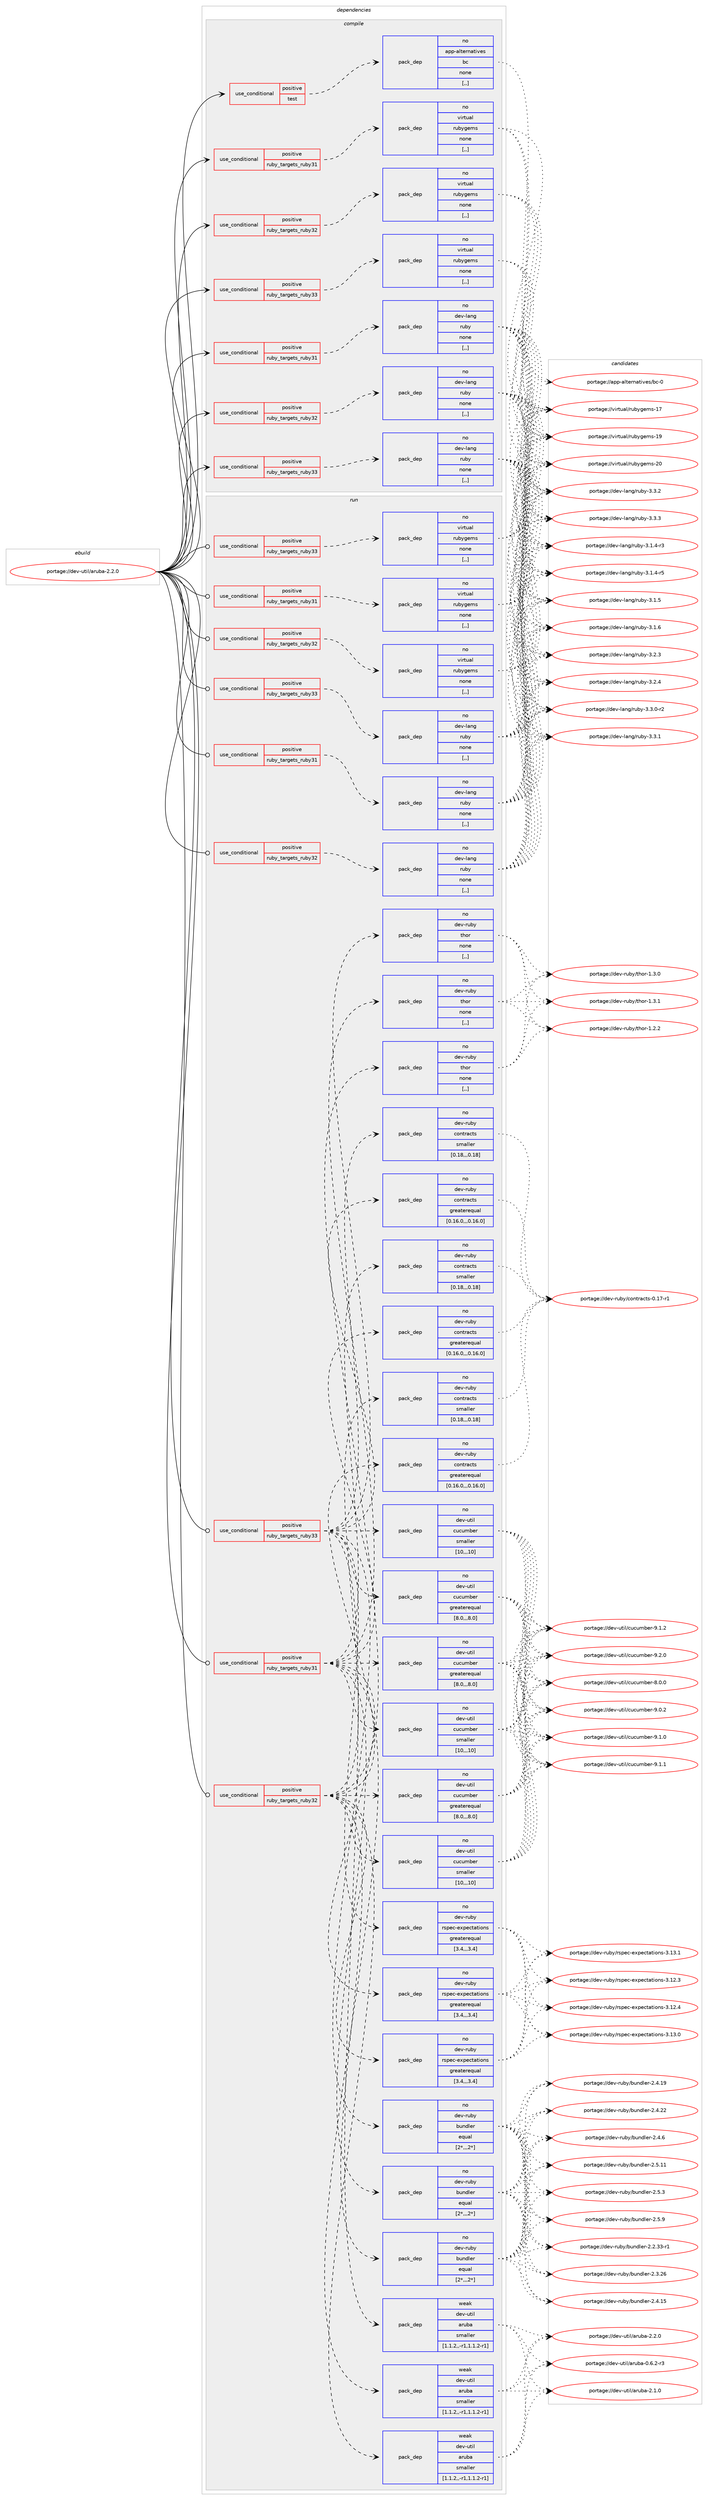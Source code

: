 digraph prolog {

# *************
# Graph options
# *************

newrank=true;
concentrate=true;
compound=true;
graph [rankdir=LR,fontname=Helvetica,fontsize=10,ranksep=1.5];#, ranksep=2.5, nodesep=0.2];
edge  [arrowhead=vee];
node  [fontname=Helvetica,fontsize=10];

# **********
# The ebuild
# **********

subgraph cluster_leftcol {
color=gray;
rank=same;
label=<<i>ebuild</i>>;
id [label="portage://dev-util/aruba-2.2.0", color=red, width=4, href="../dev-util/aruba-2.2.0.svg"];
}

# ****************
# The dependencies
# ****************

subgraph cluster_midcol {
color=gray;
label=<<i>dependencies</i>>;
subgraph cluster_compile {
fillcolor="#eeeeee";
style=filled;
label=<<i>compile</i>>;
subgraph cond57810 {
dependency206275 [label=<<TABLE BORDER="0" CELLBORDER="1" CELLSPACING="0" CELLPADDING="4"><TR><TD ROWSPAN="3" CELLPADDING="10">use_conditional</TD></TR><TR><TD>positive</TD></TR><TR><TD>ruby_targets_ruby31</TD></TR></TABLE>>, shape=none, color=red];
subgraph pack147089 {
dependency206276 [label=<<TABLE BORDER="0" CELLBORDER="1" CELLSPACING="0" CELLPADDING="4" WIDTH="220"><TR><TD ROWSPAN="6" CELLPADDING="30">pack_dep</TD></TR><TR><TD WIDTH="110">no</TD></TR><TR><TD>dev-lang</TD></TR><TR><TD>ruby</TD></TR><TR><TD>none</TD></TR><TR><TD>[,,]</TD></TR></TABLE>>, shape=none, color=blue];
}
dependency206275:e -> dependency206276:w [weight=20,style="dashed",arrowhead="vee"];
}
id:e -> dependency206275:w [weight=20,style="solid",arrowhead="vee"];
subgraph cond57811 {
dependency206277 [label=<<TABLE BORDER="0" CELLBORDER="1" CELLSPACING="0" CELLPADDING="4"><TR><TD ROWSPAN="3" CELLPADDING="10">use_conditional</TD></TR><TR><TD>positive</TD></TR><TR><TD>ruby_targets_ruby31</TD></TR></TABLE>>, shape=none, color=red];
subgraph pack147090 {
dependency206278 [label=<<TABLE BORDER="0" CELLBORDER="1" CELLSPACING="0" CELLPADDING="4" WIDTH="220"><TR><TD ROWSPAN="6" CELLPADDING="30">pack_dep</TD></TR><TR><TD WIDTH="110">no</TD></TR><TR><TD>virtual</TD></TR><TR><TD>rubygems</TD></TR><TR><TD>none</TD></TR><TR><TD>[,,]</TD></TR></TABLE>>, shape=none, color=blue];
}
dependency206277:e -> dependency206278:w [weight=20,style="dashed",arrowhead="vee"];
}
id:e -> dependency206277:w [weight=20,style="solid",arrowhead="vee"];
subgraph cond57812 {
dependency206279 [label=<<TABLE BORDER="0" CELLBORDER="1" CELLSPACING="0" CELLPADDING="4"><TR><TD ROWSPAN="3" CELLPADDING="10">use_conditional</TD></TR><TR><TD>positive</TD></TR><TR><TD>ruby_targets_ruby32</TD></TR></TABLE>>, shape=none, color=red];
subgraph pack147091 {
dependency206280 [label=<<TABLE BORDER="0" CELLBORDER="1" CELLSPACING="0" CELLPADDING="4" WIDTH="220"><TR><TD ROWSPAN="6" CELLPADDING="30">pack_dep</TD></TR><TR><TD WIDTH="110">no</TD></TR><TR><TD>dev-lang</TD></TR><TR><TD>ruby</TD></TR><TR><TD>none</TD></TR><TR><TD>[,,]</TD></TR></TABLE>>, shape=none, color=blue];
}
dependency206279:e -> dependency206280:w [weight=20,style="dashed",arrowhead="vee"];
}
id:e -> dependency206279:w [weight=20,style="solid",arrowhead="vee"];
subgraph cond57813 {
dependency206281 [label=<<TABLE BORDER="0" CELLBORDER="1" CELLSPACING="0" CELLPADDING="4"><TR><TD ROWSPAN="3" CELLPADDING="10">use_conditional</TD></TR><TR><TD>positive</TD></TR><TR><TD>ruby_targets_ruby32</TD></TR></TABLE>>, shape=none, color=red];
subgraph pack147092 {
dependency206282 [label=<<TABLE BORDER="0" CELLBORDER="1" CELLSPACING="0" CELLPADDING="4" WIDTH="220"><TR><TD ROWSPAN="6" CELLPADDING="30">pack_dep</TD></TR><TR><TD WIDTH="110">no</TD></TR><TR><TD>virtual</TD></TR><TR><TD>rubygems</TD></TR><TR><TD>none</TD></TR><TR><TD>[,,]</TD></TR></TABLE>>, shape=none, color=blue];
}
dependency206281:e -> dependency206282:w [weight=20,style="dashed",arrowhead="vee"];
}
id:e -> dependency206281:w [weight=20,style="solid",arrowhead="vee"];
subgraph cond57814 {
dependency206283 [label=<<TABLE BORDER="0" CELLBORDER="1" CELLSPACING="0" CELLPADDING="4"><TR><TD ROWSPAN="3" CELLPADDING="10">use_conditional</TD></TR><TR><TD>positive</TD></TR><TR><TD>ruby_targets_ruby33</TD></TR></TABLE>>, shape=none, color=red];
subgraph pack147093 {
dependency206284 [label=<<TABLE BORDER="0" CELLBORDER="1" CELLSPACING="0" CELLPADDING="4" WIDTH="220"><TR><TD ROWSPAN="6" CELLPADDING="30">pack_dep</TD></TR><TR><TD WIDTH="110">no</TD></TR><TR><TD>dev-lang</TD></TR><TR><TD>ruby</TD></TR><TR><TD>none</TD></TR><TR><TD>[,,]</TD></TR></TABLE>>, shape=none, color=blue];
}
dependency206283:e -> dependency206284:w [weight=20,style="dashed",arrowhead="vee"];
}
id:e -> dependency206283:w [weight=20,style="solid",arrowhead="vee"];
subgraph cond57815 {
dependency206285 [label=<<TABLE BORDER="0" CELLBORDER="1" CELLSPACING="0" CELLPADDING="4"><TR><TD ROWSPAN="3" CELLPADDING="10">use_conditional</TD></TR><TR><TD>positive</TD></TR><TR><TD>ruby_targets_ruby33</TD></TR></TABLE>>, shape=none, color=red];
subgraph pack147094 {
dependency206286 [label=<<TABLE BORDER="0" CELLBORDER="1" CELLSPACING="0" CELLPADDING="4" WIDTH="220"><TR><TD ROWSPAN="6" CELLPADDING="30">pack_dep</TD></TR><TR><TD WIDTH="110">no</TD></TR><TR><TD>virtual</TD></TR><TR><TD>rubygems</TD></TR><TR><TD>none</TD></TR><TR><TD>[,,]</TD></TR></TABLE>>, shape=none, color=blue];
}
dependency206285:e -> dependency206286:w [weight=20,style="dashed",arrowhead="vee"];
}
id:e -> dependency206285:w [weight=20,style="solid",arrowhead="vee"];
subgraph cond57816 {
dependency206287 [label=<<TABLE BORDER="0" CELLBORDER="1" CELLSPACING="0" CELLPADDING="4"><TR><TD ROWSPAN="3" CELLPADDING="10">use_conditional</TD></TR><TR><TD>positive</TD></TR><TR><TD>test</TD></TR></TABLE>>, shape=none, color=red];
subgraph pack147095 {
dependency206288 [label=<<TABLE BORDER="0" CELLBORDER="1" CELLSPACING="0" CELLPADDING="4" WIDTH="220"><TR><TD ROWSPAN="6" CELLPADDING="30">pack_dep</TD></TR><TR><TD WIDTH="110">no</TD></TR><TR><TD>app-alternatives</TD></TR><TR><TD>bc</TD></TR><TR><TD>none</TD></TR><TR><TD>[,,]</TD></TR></TABLE>>, shape=none, color=blue];
}
dependency206287:e -> dependency206288:w [weight=20,style="dashed",arrowhead="vee"];
}
id:e -> dependency206287:w [weight=20,style="solid",arrowhead="vee"];
}
subgraph cluster_compileandrun {
fillcolor="#eeeeee";
style=filled;
label=<<i>compile and run</i>>;
}
subgraph cluster_run {
fillcolor="#eeeeee";
style=filled;
label=<<i>run</i>>;
subgraph cond57817 {
dependency206289 [label=<<TABLE BORDER="0" CELLBORDER="1" CELLSPACING="0" CELLPADDING="4"><TR><TD ROWSPAN="3" CELLPADDING="10">use_conditional</TD></TR><TR><TD>positive</TD></TR><TR><TD>ruby_targets_ruby31</TD></TR></TABLE>>, shape=none, color=red];
subgraph pack147096 {
dependency206290 [label=<<TABLE BORDER="0" CELLBORDER="1" CELLSPACING="0" CELLPADDING="4" WIDTH="220"><TR><TD ROWSPAN="6" CELLPADDING="30">pack_dep</TD></TR><TR><TD WIDTH="110">no</TD></TR><TR><TD>dev-lang</TD></TR><TR><TD>ruby</TD></TR><TR><TD>none</TD></TR><TR><TD>[,,]</TD></TR></TABLE>>, shape=none, color=blue];
}
dependency206289:e -> dependency206290:w [weight=20,style="dashed",arrowhead="vee"];
}
id:e -> dependency206289:w [weight=20,style="solid",arrowhead="odot"];
subgraph cond57818 {
dependency206291 [label=<<TABLE BORDER="0" CELLBORDER="1" CELLSPACING="0" CELLPADDING="4"><TR><TD ROWSPAN="3" CELLPADDING="10">use_conditional</TD></TR><TR><TD>positive</TD></TR><TR><TD>ruby_targets_ruby31</TD></TR></TABLE>>, shape=none, color=red];
subgraph pack147097 {
dependency206292 [label=<<TABLE BORDER="0" CELLBORDER="1" CELLSPACING="0" CELLPADDING="4" WIDTH="220"><TR><TD ROWSPAN="6" CELLPADDING="30">pack_dep</TD></TR><TR><TD WIDTH="110">no</TD></TR><TR><TD>dev-ruby</TD></TR><TR><TD>bundler</TD></TR><TR><TD>equal</TD></TR><TR><TD>[2*,,,2*]</TD></TR></TABLE>>, shape=none, color=blue];
}
dependency206291:e -> dependency206292:w [weight=20,style="dashed",arrowhead="vee"];
subgraph pack147098 {
dependency206293 [label=<<TABLE BORDER="0" CELLBORDER="1" CELLSPACING="0" CELLPADDING="4" WIDTH="220"><TR><TD ROWSPAN="6" CELLPADDING="30">pack_dep</TD></TR><TR><TD WIDTH="110">no</TD></TR><TR><TD>dev-ruby</TD></TR><TR><TD>contracts</TD></TR><TR><TD>greaterequal</TD></TR><TR><TD>[0.16.0,,,0.16.0]</TD></TR></TABLE>>, shape=none, color=blue];
}
dependency206291:e -> dependency206293:w [weight=20,style="dashed",arrowhead="vee"];
subgraph pack147099 {
dependency206294 [label=<<TABLE BORDER="0" CELLBORDER="1" CELLSPACING="0" CELLPADDING="4" WIDTH="220"><TR><TD ROWSPAN="6" CELLPADDING="30">pack_dep</TD></TR><TR><TD WIDTH="110">no</TD></TR><TR><TD>dev-ruby</TD></TR><TR><TD>contracts</TD></TR><TR><TD>smaller</TD></TR><TR><TD>[0.18,,,0.18]</TD></TR></TABLE>>, shape=none, color=blue];
}
dependency206291:e -> dependency206294:w [weight=20,style="dashed",arrowhead="vee"];
subgraph pack147100 {
dependency206295 [label=<<TABLE BORDER="0" CELLBORDER="1" CELLSPACING="0" CELLPADDING="4" WIDTH="220"><TR><TD ROWSPAN="6" CELLPADDING="30">pack_dep</TD></TR><TR><TD WIDTH="110">no</TD></TR><TR><TD>dev-util</TD></TR><TR><TD>cucumber</TD></TR><TR><TD>greaterequal</TD></TR><TR><TD>[8.0,,,8.0]</TD></TR></TABLE>>, shape=none, color=blue];
}
dependency206291:e -> dependency206295:w [weight=20,style="dashed",arrowhead="vee"];
subgraph pack147101 {
dependency206296 [label=<<TABLE BORDER="0" CELLBORDER="1" CELLSPACING="0" CELLPADDING="4" WIDTH="220"><TR><TD ROWSPAN="6" CELLPADDING="30">pack_dep</TD></TR><TR><TD WIDTH="110">no</TD></TR><TR><TD>dev-util</TD></TR><TR><TD>cucumber</TD></TR><TR><TD>smaller</TD></TR><TR><TD>[10,,,10]</TD></TR></TABLE>>, shape=none, color=blue];
}
dependency206291:e -> dependency206296:w [weight=20,style="dashed",arrowhead="vee"];
subgraph pack147102 {
dependency206297 [label=<<TABLE BORDER="0" CELLBORDER="1" CELLSPACING="0" CELLPADDING="4" WIDTH="220"><TR><TD ROWSPAN="6" CELLPADDING="30">pack_dep</TD></TR><TR><TD WIDTH="110">no</TD></TR><TR><TD>dev-ruby</TD></TR><TR><TD>rspec-expectations</TD></TR><TR><TD>greaterequal</TD></TR><TR><TD>[3.4,,,3.4]</TD></TR></TABLE>>, shape=none, color=blue];
}
dependency206291:e -> dependency206297:w [weight=20,style="dashed",arrowhead="vee"];
subgraph pack147103 {
dependency206298 [label=<<TABLE BORDER="0" CELLBORDER="1" CELLSPACING="0" CELLPADDING="4" WIDTH="220"><TR><TD ROWSPAN="6" CELLPADDING="30">pack_dep</TD></TR><TR><TD WIDTH="110">no</TD></TR><TR><TD>dev-ruby</TD></TR><TR><TD>thor</TD></TR><TR><TD>none</TD></TR><TR><TD>[,,]</TD></TR></TABLE>>, shape=none, color=blue];
}
dependency206291:e -> dependency206298:w [weight=20,style="dashed",arrowhead="vee"];
subgraph pack147104 {
dependency206299 [label=<<TABLE BORDER="0" CELLBORDER="1" CELLSPACING="0" CELLPADDING="4" WIDTH="220"><TR><TD ROWSPAN="6" CELLPADDING="30">pack_dep</TD></TR><TR><TD WIDTH="110">weak</TD></TR><TR><TD>dev-util</TD></TR><TR><TD>aruba</TD></TR><TR><TD>smaller</TD></TR><TR><TD>[1.1.2,,-r1,1.1.2-r1]</TD></TR></TABLE>>, shape=none, color=blue];
}
dependency206291:e -> dependency206299:w [weight=20,style="dashed",arrowhead="vee"];
}
id:e -> dependency206291:w [weight=20,style="solid",arrowhead="odot"];
subgraph cond57819 {
dependency206300 [label=<<TABLE BORDER="0" CELLBORDER="1" CELLSPACING="0" CELLPADDING="4"><TR><TD ROWSPAN="3" CELLPADDING="10">use_conditional</TD></TR><TR><TD>positive</TD></TR><TR><TD>ruby_targets_ruby31</TD></TR></TABLE>>, shape=none, color=red];
subgraph pack147105 {
dependency206301 [label=<<TABLE BORDER="0" CELLBORDER="1" CELLSPACING="0" CELLPADDING="4" WIDTH="220"><TR><TD ROWSPAN="6" CELLPADDING="30">pack_dep</TD></TR><TR><TD WIDTH="110">no</TD></TR><TR><TD>virtual</TD></TR><TR><TD>rubygems</TD></TR><TR><TD>none</TD></TR><TR><TD>[,,]</TD></TR></TABLE>>, shape=none, color=blue];
}
dependency206300:e -> dependency206301:w [weight=20,style="dashed",arrowhead="vee"];
}
id:e -> dependency206300:w [weight=20,style="solid",arrowhead="odot"];
subgraph cond57820 {
dependency206302 [label=<<TABLE BORDER="0" CELLBORDER="1" CELLSPACING="0" CELLPADDING="4"><TR><TD ROWSPAN="3" CELLPADDING="10">use_conditional</TD></TR><TR><TD>positive</TD></TR><TR><TD>ruby_targets_ruby32</TD></TR></TABLE>>, shape=none, color=red];
subgraph pack147106 {
dependency206303 [label=<<TABLE BORDER="0" CELLBORDER="1" CELLSPACING="0" CELLPADDING="4" WIDTH="220"><TR><TD ROWSPAN="6" CELLPADDING="30">pack_dep</TD></TR><TR><TD WIDTH="110">no</TD></TR><TR><TD>dev-lang</TD></TR><TR><TD>ruby</TD></TR><TR><TD>none</TD></TR><TR><TD>[,,]</TD></TR></TABLE>>, shape=none, color=blue];
}
dependency206302:e -> dependency206303:w [weight=20,style="dashed",arrowhead="vee"];
}
id:e -> dependency206302:w [weight=20,style="solid",arrowhead="odot"];
subgraph cond57821 {
dependency206304 [label=<<TABLE BORDER="0" CELLBORDER="1" CELLSPACING="0" CELLPADDING="4"><TR><TD ROWSPAN="3" CELLPADDING="10">use_conditional</TD></TR><TR><TD>positive</TD></TR><TR><TD>ruby_targets_ruby32</TD></TR></TABLE>>, shape=none, color=red];
subgraph pack147107 {
dependency206305 [label=<<TABLE BORDER="0" CELLBORDER="1" CELLSPACING="0" CELLPADDING="4" WIDTH="220"><TR><TD ROWSPAN="6" CELLPADDING="30">pack_dep</TD></TR><TR><TD WIDTH="110">no</TD></TR><TR><TD>dev-ruby</TD></TR><TR><TD>bundler</TD></TR><TR><TD>equal</TD></TR><TR><TD>[2*,,,2*]</TD></TR></TABLE>>, shape=none, color=blue];
}
dependency206304:e -> dependency206305:w [weight=20,style="dashed",arrowhead="vee"];
subgraph pack147108 {
dependency206306 [label=<<TABLE BORDER="0" CELLBORDER="1" CELLSPACING="0" CELLPADDING="4" WIDTH="220"><TR><TD ROWSPAN="6" CELLPADDING="30">pack_dep</TD></TR><TR><TD WIDTH="110">no</TD></TR><TR><TD>dev-ruby</TD></TR><TR><TD>contracts</TD></TR><TR><TD>greaterequal</TD></TR><TR><TD>[0.16.0,,,0.16.0]</TD></TR></TABLE>>, shape=none, color=blue];
}
dependency206304:e -> dependency206306:w [weight=20,style="dashed",arrowhead="vee"];
subgraph pack147109 {
dependency206307 [label=<<TABLE BORDER="0" CELLBORDER="1" CELLSPACING="0" CELLPADDING="4" WIDTH="220"><TR><TD ROWSPAN="6" CELLPADDING="30">pack_dep</TD></TR><TR><TD WIDTH="110">no</TD></TR><TR><TD>dev-ruby</TD></TR><TR><TD>contracts</TD></TR><TR><TD>smaller</TD></TR><TR><TD>[0.18,,,0.18]</TD></TR></TABLE>>, shape=none, color=blue];
}
dependency206304:e -> dependency206307:w [weight=20,style="dashed",arrowhead="vee"];
subgraph pack147110 {
dependency206308 [label=<<TABLE BORDER="0" CELLBORDER="1" CELLSPACING="0" CELLPADDING="4" WIDTH="220"><TR><TD ROWSPAN="6" CELLPADDING="30">pack_dep</TD></TR><TR><TD WIDTH="110">no</TD></TR><TR><TD>dev-util</TD></TR><TR><TD>cucumber</TD></TR><TR><TD>greaterequal</TD></TR><TR><TD>[8.0,,,8.0]</TD></TR></TABLE>>, shape=none, color=blue];
}
dependency206304:e -> dependency206308:w [weight=20,style="dashed",arrowhead="vee"];
subgraph pack147111 {
dependency206309 [label=<<TABLE BORDER="0" CELLBORDER="1" CELLSPACING="0" CELLPADDING="4" WIDTH="220"><TR><TD ROWSPAN="6" CELLPADDING="30">pack_dep</TD></TR><TR><TD WIDTH="110">no</TD></TR><TR><TD>dev-util</TD></TR><TR><TD>cucumber</TD></TR><TR><TD>smaller</TD></TR><TR><TD>[10,,,10]</TD></TR></TABLE>>, shape=none, color=blue];
}
dependency206304:e -> dependency206309:w [weight=20,style="dashed",arrowhead="vee"];
subgraph pack147112 {
dependency206310 [label=<<TABLE BORDER="0" CELLBORDER="1" CELLSPACING="0" CELLPADDING="4" WIDTH="220"><TR><TD ROWSPAN="6" CELLPADDING="30">pack_dep</TD></TR><TR><TD WIDTH="110">no</TD></TR><TR><TD>dev-ruby</TD></TR><TR><TD>rspec-expectations</TD></TR><TR><TD>greaterequal</TD></TR><TR><TD>[3.4,,,3.4]</TD></TR></TABLE>>, shape=none, color=blue];
}
dependency206304:e -> dependency206310:w [weight=20,style="dashed",arrowhead="vee"];
subgraph pack147113 {
dependency206311 [label=<<TABLE BORDER="0" CELLBORDER="1" CELLSPACING="0" CELLPADDING="4" WIDTH="220"><TR><TD ROWSPAN="6" CELLPADDING="30">pack_dep</TD></TR><TR><TD WIDTH="110">no</TD></TR><TR><TD>dev-ruby</TD></TR><TR><TD>thor</TD></TR><TR><TD>none</TD></TR><TR><TD>[,,]</TD></TR></TABLE>>, shape=none, color=blue];
}
dependency206304:e -> dependency206311:w [weight=20,style="dashed",arrowhead="vee"];
subgraph pack147114 {
dependency206312 [label=<<TABLE BORDER="0" CELLBORDER="1" CELLSPACING="0" CELLPADDING="4" WIDTH="220"><TR><TD ROWSPAN="6" CELLPADDING="30">pack_dep</TD></TR><TR><TD WIDTH="110">weak</TD></TR><TR><TD>dev-util</TD></TR><TR><TD>aruba</TD></TR><TR><TD>smaller</TD></TR><TR><TD>[1.1.2,,-r1,1.1.2-r1]</TD></TR></TABLE>>, shape=none, color=blue];
}
dependency206304:e -> dependency206312:w [weight=20,style="dashed",arrowhead="vee"];
}
id:e -> dependency206304:w [weight=20,style="solid",arrowhead="odot"];
subgraph cond57822 {
dependency206313 [label=<<TABLE BORDER="0" CELLBORDER="1" CELLSPACING="0" CELLPADDING="4"><TR><TD ROWSPAN="3" CELLPADDING="10">use_conditional</TD></TR><TR><TD>positive</TD></TR><TR><TD>ruby_targets_ruby32</TD></TR></TABLE>>, shape=none, color=red];
subgraph pack147115 {
dependency206314 [label=<<TABLE BORDER="0" CELLBORDER="1" CELLSPACING="0" CELLPADDING="4" WIDTH="220"><TR><TD ROWSPAN="6" CELLPADDING="30">pack_dep</TD></TR><TR><TD WIDTH="110">no</TD></TR><TR><TD>virtual</TD></TR><TR><TD>rubygems</TD></TR><TR><TD>none</TD></TR><TR><TD>[,,]</TD></TR></TABLE>>, shape=none, color=blue];
}
dependency206313:e -> dependency206314:w [weight=20,style="dashed",arrowhead="vee"];
}
id:e -> dependency206313:w [weight=20,style="solid",arrowhead="odot"];
subgraph cond57823 {
dependency206315 [label=<<TABLE BORDER="0" CELLBORDER="1" CELLSPACING="0" CELLPADDING="4"><TR><TD ROWSPAN="3" CELLPADDING="10">use_conditional</TD></TR><TR><TD>positive</TD></TR><TR><TD>ruby_targets_ruby33</TD></TR></TABLE>>, shape=none, color=red];
subgraph pack147116 {
dependency206316 [label=<<TABLE BORDER="0" CELLBORDER="1" CELLSPACING="0" CELLPADDING="4" WIDTH="220"><TR><TD ROWSPAN="6" CELLPADDING="30">pack_dep</TD></TR><TR><TD WIDTH="110">no</TD></TR><TR><TD>dev-lang</TD></TR><TR><TD>ruby</TD></TR><TR><TD>none</TD></TR><TR><TD>[,,]</TD></TR></TABLE>>, shape=none, color=blue];
}
dependency206315:e -> dependency206316:w [weight=20,style="dashed",arrowhead="vee"];
}
id:e -> dependency206315:w [weight=20,style="solid",arrowhead="odot"];
subgraph cond57824 {
dependency206317 [label=<<TABLE BORDER="0" CELLBORDER="1" CELLSPACING="0" CELLPADDING="4"><TR><TD ROWSPAN="3" CELLPADDING="10">use_conditional</TD></TR><TR><TD>positive</TD></TR><TR><TD>ruby_targets_ruby33</TD></TR></TABLE>>, shape=none, color=red];
subgraph pack147117 {
dependency206318 [label=<<TABLE BORDER="0" CELLBORDER="1" CELLSPACING="0" CELLPADDING="4" WIDTH="220"><TR><TD ROWSPAN="6" CELLPADDING="30">pack_dep</TD></TR><TR><TD WIDTH="110">no</TD></TR><TR><TD>dev-ruby</TD></TR><TR><TD>bundler</TD></TR><TR><TD>equal</TD></TR><TR><TD>[2*,,,2*]</TD></TR></TABLE>>, shape=none, color=blue];
}
dependency206317:e -> dependency206318:w [weight=20,style="dashed",arrowhead="vee"];
subgraph pack147118 {
dependency206319 [label=<<TABLE BORDER="0" CELLBORDER="1" CELLSPACING="0" CELLPADDING="4" WIDTH="220"><TR><TD ROWSPAN="6" CELLPADDING="30">pack_dep</TD></TR><TR><TD WIDTH="110">no</TD></TR><TR><TD>dev-ruby</TD></TR><TR><TD>contracts</TD></TR><TR><TD>greaterequal</TD></TR><TR><TD>[0.16.0,,,0.16.0]</TD></TR></TABLE>>, shape=none, color=blue];
}
dependency206317:e -> dependency206319:w [weight=20,style="dashed",arrowhead="vee"];
subgraph pack147119 {
dependency206320 [label=<<TABLE BORDER="0" CELLBORDER="1" CELLSPACING="0" CELLPADDING="4" WIDTH="220"><TR><TD ROWSPAN="6" CELLPADDING="30">pack_dep</TD></TR><TR><TD WIDTH="110">no</TD></TR><TR><TD>dev-ruby</TD></TR><TR><TD>contracts</TD></TR><TR><TD>smaller</TD></TR><TR><TD>[0.18,,,0.18]</TD></TR></TABLE>>, shape=none, color=blue];
}
dependency206317:e -> dependency206320:w [weight=20,style="dashed",arrowhead="vee"];
subgraph pack147120 {
dependency206321 [label=<<TABLE BORDER="0" CELLBORDER="1" CELLSPACING="0" CELLPADDING="4" WIDTH="220"><TR><TD ROWSPAN="6" CELLPADDING="30">pack_dep</TD></TR><TR><TD WIDTH="110">no</TD></TR><TR><TD>dev-util</TD></TR><TR><TD>cucumber</TD></TR><TR><TD>greaterequal</TD></TR><TR><TD>[8.0,,,8.0]</TD></TR></TABLE>>, shape=none, color=blue];
}
dependency206317:e -> dependency206321:w [weight=20,style="dashed",arrowhead="vee"];
subgraph pack147121 {
dependency206322 [label=<<TABLE BORDER="0" CELLBORDER="1" CELLSPACING="0" CELLPADDING="4" WIDTH="220"><TR><TD ROWSPAN="6" CELLPADDING="30">pack_dep</TD></TR><TR><TD WIDTH="110">no</TD></TR><TR><TD>dev-util</TD></TR><TR><TD>cucumber</TD></TR><TR><TD>smaller</TD></TR><TR><TD>[10,,,10]</TD></TR></TABLE>>, shape=none, color=blue];
}
dependency206317:e -> dependency206322:w [weight=20,style="dashed",arrowhead="vee"];
subgraph pack147122 {
dependency206323 [label=<<TABLE BORDER="0" CELLBORDER="1" CELLSPACING="0" CELLPADDING="4" WIDTH="220"><TR><TD ROWSPAN="6" CELLPADDING="30">pack_dep</TD></TR><TR><TD WIDTH="110">no</TD></TR><TR><TD>dev-ruby</TD></TR><TR><TD>rspec-expectations</TD></TR><TR><TD>greaterequal</TD></TR><TR><TD>[3.4,,,3.4]</TD></TR></TABLE>>, shape=none, color=blue];
}
dependency206317:e -> dependency206323:w [weight=20,style="dashed",arrowhead="vee"];
subgraph pack147123 {
dependency206324 [label=<<TABLE BORDER="0" CELLBORDER="1" CELLSPACING="0" CELLPADDING="4" WIDTH="220"><TR><TD ROWSPAN="6" CELLPADDING="30">pack_dep</TD></TR><TR><TD WIDTH="110">no</TD></TR><TR><TD>dev-ruby</TD></TR><TR><TD>thor</TD></TR><TR><TD>none</TD></TR><TR><TD>[,,]</TD></TR></TABLE>>, shape=none, color=blue];
}
dependency206317:e -> dependency206324:w [weight=20,style="dashed",arrowhead="vee"];
subgraph pack147124 {
dependency206325 [label=<<TABLE BORDER="0" CELLBORDER="1" CELLSPACING="0" CELLPADDING="4" WIDTH="220"><TR><TD ROWSPAN="6" CELLPADDING="30">pack_dep</TD></TR><TR><TD WIDTH="110">weak</TD></TR><TR><TD>dev-util</TD></TR><TR><TD>aruba</TD></TR><TR><TD>smaller</TD></TR><TR><TD>[1.1.2,,-r1,1.1.2-r1]</TD></TR></TABLE>>, shape=none, color=blue];
}
dependency206317:e -> dependency206325:w [weight=20,style="dashed",arrowhead="vee"];
}
id:e -> dependency206317:w [weight=20,style="solid",arrowhead="odot"];
subgraph cond57825 {
dependency206326 [label=<<TABLE BORDER="0" CELLBORDER="1" CELLSPACING="0" CELLPADDING="4"><TR><TD ROWSPAN="3" CELLPADDING="10">use_conditional</TD></TR><TR><TD>positive</TD></TR><TR><TD>ruby_targets_ruby33</TD></TR></TABLE>>, shape=none, color=red];
subgraph pack147125 {
dependency206327 [label=<<TABLE BORDER="0" CELLBORDER="1" CELLSPACING="0" CELLPADDING="4" WIDTH="220"><TR><TD ROWSPAN="6" CELLPADDING="30">pack_dep</TD></TR><TR><TD WIDTH="110">no</TD></TR><TR><TD>virtual</TD></TR><TR><TD>rubygems</TD></TR><TR><TD>none</TD></TR><TR><TD>[,,]</TD></TR></TABLE>>, shape=none, color=blue];
}
dependency206326:e -> dependency206327:w [weight=20,style="dashed",arrowhead="vee"];
}
id:e -> dependency206326:w [weight=20,style="solid",arrowhead="odot"];
}
}

# **************
# The candidates
# **************

subgraph cluster_choices {
rank=same;
color=gray;
label=<<i>candidates</i>>;

subgraph choice147089 {
color=black;
nodesep=1;
choice100101118451089711010347114117981214551464946524511451 [label="portage://dev-lang/ruby-3.1.4-r3", color=red, width=4,href="../dev-lang/ruby-3.1.4-r3.svg"];
choice100101118451089711010347114117981214551464946524511453 [label="portage://dev-lang/ruby-3.1.4-r5", color=red, width=4,href="../dev-lang/ruby-3.1.4-r5.svg"];
choice10010111845108971101034711411798121455146494653 [label="portage://dev-lang/ruby-3.1.5", color=red, width=4,href="../dev-lang/ruby-3.1.5.svg"];
choice10010111845108971101034711411798121455146494654 [label="portage://dev-lang/ruby-3.1.6", color=red, width=4,href="../dev-lang/ruby-3.1.6.svg"];
choice10010111845108971101034711411798121455146504651 [label="portage://dev-lang/ruby-3.2.3", color=red, width=4,href="../dev-lang/ruby-3.2.3.svg"];
choice10010111845108971101034711411798121455146504652 [label="portage://dev-lang/ruby-3.2.4", color=red, width=4,href="../dev-lang/ruby-3.2.4.svg"];
choice100101118451089711010347114117981214551465146484511450 [label="portage://dev-lang/ruby-3.3.0-r2", color=red, width=4,href="../dev-lang/ruby-3.3.0-r2.svg"];
choice10010111845108971101034711411798121455146514649 [label="portage://dev-lang/ruby-3.3.1", color=red, width=4,href="../dev-lang/ruby-3.3.1.svg"];
choice10010111845108971101034711411798121455146514650 [label="portage://dev-lang/ruby-3.3.2", color=red, width=4,href="../dev-lang/ruby-3.3.2.svg"];
choice10010111845108971101034711411798121455146514651 [label="portage://dev-lang/ruby-3.3.3", color=red, width=4,href="../dev-lang/ruby-3.3.3.svg"];
dependency206276:e -> choice100101118451089711010347114117981214551464946524511451:w [style=dotted,weight="100"];
dependency206276:e -> choice100101118451089711010347114117981214551464946524511453:w [style=dotted,weight="100"];
dependency206276:e -> choice10010111845108971101034711411798121455146494653:w [style=dotted,weight="100"];
dependency206276:e -> choice10010111845108971101034711411798121455146494654:w [style=dotted,weight="100"];
dependency206276:e -> choice10010111845108971101034711411798121455146504651:w [style=dotted,weight="100"];
dependency206276:e -> choice10010111845108971101034711411798121455146504652:w [style=dotted,weight="100"];
dependency206276:e -> choice100101118451089711010347114117981214551465146484511450:w [style=dotted,weight="100"];
dependency206276:e -> choice10010111845108971101034711411798121455146514649:w [style=dotted,weight="100"];
dependency206276:e -> choice10010111845108971101034711411798121455146514650:w [style=dotted,weight="100"];
dependency206276:e -> choice10010111845108971101034711411798121455146514651:w [style=dotted,weight="100"];
}
subgraph choice147090 {
color=black;
nodesep=1;
choice118105114116117971084711411798121103101109115454955 [label="portage://virtual/rubygems-17", color=red, width=4,href="../virtual/rubygems-17.svg"];
choice118105114116117971084711411798121103101109115454957 [label="portage://virtual/rubygems-19", color=red, width=4,href="../virtual/rubygems-19.svg"];
choice118105114116117971084711411798121103101109115455048 [label="portage://virtual/rubygems-20", color=red, width=4,href="../virtual/rubygems-20.svg"];
dependency206278:e -> choice118105114116117971084711411798121103101109115454955:w [style=dotted,weight="100"];
dependency206278:e -> choice118105114116117971084711411798121103101109115454957:w [style=dotted,weight="100"];
dependency206278:e -> choice118105114116117971084711411798121103101109115455048:w [style=dotted,weight="100"];
}
subgraph choice147091 {
color=black;
nodesep=1;
choice100101118451089711010347114117981214551464946524511451 [label="portage://dev-lang/ruby-3.1.4-r3", color=red, width=4,href="../dev-lang/ruby-3.1.4-r3.svg"];
choice100101118451089711010347114117981214551464946524511453 [label="portage://dev-lang/ruby-3.1.4-r5", color=red, width=4,href="../dev-lang/ruby-3.1.4-r5.svg"];
choice10010111845108971101034711411798121455146494653 [label="portage://dev-lang/ruby-3.1.5", color=red, width=4,href="../dev-lang/ruby-3.1.5.svg"];
choice10010111845108971101034711411798121455146494654 [label="portage://dev-lang/ruby-3.1.6", color=red, width=4,href="../dev-lang/ruby-3.1.6.svg"];
choice10010111845108971101034711411798121455146504651 [label="portage://dev-lang/ruby-3.2.3", color=red, width=4,href="../dev-lang/ruby-3.2.3.svg"];
choice10010111845108971101034711411798121455146504652 [label="portage://dev-lang/ruby-3.2.4", color=red, width=4,href="../dev-lang/ruby-3.2.4.svg"];
choice100101118451089711010347114117981214551465146484511450 [label="portage://dev-lang/ruby-3.3.0-r2", color=red, width=4,href="../dev-lang/ruby-3.3.0-r2.svg"];
choice10010111845108971101034711411798121455146514649 [label="portage://dev-lang/ruby-3.3.1", color=red, width=4,href="../dev-lang/ruby-3.3.1.svg"];
choice10010111845108971101034711411798121455146514650 [label="portage://dev-lang/ruby-3.3.2", color=red, width=4,href="../dev-lang/ruby-3.3.2.svg"];
choice10010111845108971101034711411798121455146514651 [label="portage://dev-lang/ruby-3.3.3", color=red, width=4,href="../dev-lang/ruby-3.3.3.svg"];
dependency206280:e -> choice100101118451089711010347114117981214551464946524511451:w [style=dotted,weight="100"];
dependency206280:e -> choice100101118451089711010347114117981214551464946524511453:w [style=dotted,weight="100"];
dependency206280:e -> choice10010111845108971101034711411798121455146494653:w [style=dotted,weight="100"];
dependency206280:e -> choice10010111845108971101034711411798121455146494654:w [style=dotted,weight="100"];
dependency206280:e -> choice10010111845108971101034711411798121455146504651:w [style=dotted,weight="100"];
dependency206280:e -> choice10010111845108971101034711411798121455146504652:w [style=dotted,weight="100"];
dependency206280:e -> choice100101118451089711010347114117981214551465146484511450:w [style=dotted,weight="100"];
dependency206280:e -> choice10010111845108971101034711411798121455146514649:w [style=dotted,weight="100"];
dependency206280:e -> choice10010111845108971101034711411798121455146514650:w [style=dotted,weight="100"];
dependency206280:e -> choice10010111845108971101034711411798121455146514651:w [style=dotted,weight="100"];
}
subgraph choice147092 {
color=black;
nodesep=1;
choice118105114116117971084711411798121103101109115454955 [label="portage://virtual/rubygems-17", color=red, width=4,href="../virtual/rubygems-17.svg"];
choice118105114116117971084711411798121103101109115454957 [label="portage://virtual/rubygems-19", color=red, width=4,href="../virtual/rubygems-19.svg"];
choice118105114116117971084711411798121103101109115455048 [label="portage://virtual/rubygems-20", color=red, width=4,href="../virtual/rubygems-20.svg"];
dependency206282:e -> choice118105114116117971084711411798121103101109115454955:w [style=dotted,weight="100"];
dependency206282:e -> choice118105114116117971084711411798121103101109115454957:w [style=dotted,weight="100"];
dependency206282:e -> choice118105114116117971084711411798121103101109115455048:w [style=dotted,weight="100"];
}
subgraph choice147093 {
color=black;
nodesep=1;
choice100101118451089711010347114117981214551464946524511451 [label="portage://dev-lang/ruby-3.1.4-r3", color=red, width=4,href="../dev-lang/ruby-3.1.4-r3.svg"];
choice100101118451089711010347114117981214551464946524511453 [label="portage://dev-lang/ruby-3.1.4-r5", color=red, width=4,href="../dev-lang/ruby-3.1.4-r5.svg"];
choice10010111845108971101034711411798121455146494653 [label="portage://dev-lang/ruby-3.1.5", color=red, width=4,href="../dev-lang/ruby-3.1.5.svg"];
choice10010111845108971101034711411798121455146494654 [label="portage://dev-lang/ruby-3.1.6", color=red, width=4,href="../dev-lang/ruby-3.1.6.svg"];
choice10010111845108971101034711411798121455146504651 [label="portage://dev-lang/ruby-3.2.3", color=red, width=4,href="../dev-lang/ruby-3.2.3.svg"];
choice10010111845108971101034711411798121455146504652 [label="portage://dev-lang/ruby-3.2.4", color=red, width=4,href="../dev-lang/ruby-3.2.4.svg"];
choice100101118451089711010347114117981214551465146484511450 [label="portage://dev-lang/ruby-3.3.0-r2", color=red, width=4,href="../dev-lang/ruby-3.3.0-r2.svg"];
choice10010111845108971101034711411798121455146514649 [label="portage://dev-lang/ruby-3.3.1", color=red, width=4,href="../dev-lang/ruby-3.3.1.svg"];
choice10010111845108971101034711411798121455146514650 [label="portage://dev-lang/ruby-3.3.2", color=red, width=4,href="../dev-lang/ruby-3.3.2.svg"];
choice10010111845108971101034711411798121455146514651 [label="portage://dev-lang/ruby-3.3.3", color=red, width=4,href="../dev-lang/ruby-3.3.3.svg"];
dependency206284:e -> choice100101118451089711010347114117981214551464946524511451:w [style=dotted,weight="100"];
dependency206284:e -> choice100101118451089711010347114117981214551464946524511453:w [style=dotted,weight="100"];
dependency206284:e -> choice10010111845108971101034711411798121455146494653:w [style=dotted,weight="100"];
dependency206284:e -> choice10010111845108971101034711411798121455146494654:w [style=dotted,weight="100"];
dependency206284:e -> choice10010111845108971101034711411798121455146504651:w [style=dotted,weight="100"];
dependency206284:e -> choice10010111845108971101034711411798121455146504652:w [style=dotted,weight="100"];
dependency206284:e -> choice100101118451089711010347114117981214551465146484511450:w [style=dotted,weight="100"];
dependency206284:e -> choice10010111845108971101034711411798121455146514649:w [style=dotted,weight="100"];
dependency206284:e -> choice10010111845108971101034711411798121455146514650:w [style=dotted,weight="100"];
dependency206284:e -> choice10010111845108971101034711411798121455146514651:w [style=dotted,weight="100"];
}
subgraph choice147094 {
color=black;
nodesep=1;
choice118105114116117971084711411798121103101109115454955 [label="portage://virtual/rubygems-17", color=red, width=4,href="../virtual/rubygems-17.svg"];
choice118105114116117971084711411798121103101109115454957 [label="portage://virtual/rubygems-19", color=red, width=4,href="../virtual/rubygems-19.svg"];
choice118105114116117971084711411798121103101109115455048 [label="portage://virtual/rubygems-20", color=red, width=4,href="../virtual/rubygems-20.svg"];
dependency206286:e -> choice118105114116117971084711411798121103101109115454955:w [style=dotted,weight="100"];
dependency206286:e -> choice118105114116117971084711411798121103101109115454957:w [style=dotted,weight="100"];
dependency206286:e -> choice118105114116117971084711411798121103101109115455048:w [style=dotted,weight="100"];
}
subgraph choice147095 {
color=black;
nodesep=1;
choice971121124597108116101114110971161051181011154798994548 [label="portage://app-alternatives/bc-0", color=red, width=4,href="../app-alternatives/bc-0.svg"];
dependency206288:e -> choice971121124597108116101114110971161051181011154798994548:w [style=dotted,weight="100"];
}
subgraph choice147096 {
color=black;
nodesep=1;
choice100101118451089711010347114117981214551464946524511451 [label="portage://dev-lang/ruby-3.1.4-r3", color=red, width=4,href="../dev-lang/ruby-3.1.4-r3.svg"];
choice100101118451089711010347114117981214551464946524511453 [label="portage://dev-lang/ruby-3.1.4-r5", color=red, width=4,href="../dev-lang/ruby-3.1.4-r5.svg"];
choice10010111845108971101034711411798121455146494653 [label="portage://dev-lang/ruby-3.1.5", color=red, width=4,href="../dev-lang/ruby-3.1.5.svg"];
choice10010111845108971101034711411798121455146494654 [label="portage://dev-lang/ruby-3.1.6", color=red, width=4,href="../dev-lang/ruby-3.1.6.svg"];
choice10010111845108971101034711411798121455146504651 [label="portage://dev-lang/ruby-3.2.3", color=red, width=4,href="../dev-lang/ruby-3.2.3.svg"];
choice10010111845108971101034711411798121455146504652 [label="portage://dev-lang/ruby-3.2.4", color=red, width=4,href="../dev-lang/ruby-3.2.4.svg"];
choice100101118451089711010347114117981214551465146484511450 [label="portage://dev-lang/ruby-3.3.0-r2", color=red, width=4,href="../dev-lang/ruby-3.3.0-r2.svg"];
choice10010111845108971101034711411798121455146514649 [label="portage://dev-lang/ruby-3.3.1", color=red, width=4,href="../dev-lang/ruby-3.3.1.svg"];
choice10010111845108971101034711411798121455146514650 [label="portage://dev-lang/ruby-3.3.2", color=red, width=4,href="../dev-lang/ruby-3.3.2.svg"];
choice10010111845108971101034711411798121455146514651 [label="portage://dev-lang/ruby-3.3.3", color=red, width=4,href="../dev-lang/ruby-3.3.3.svg"];
dependency206290:e -> choice100101118451089711010347114117981214551464946524511451:w [style=dotted,weight="100"];
dependency206290:e -> choice100101118451089711010347114117981214551464946524511453:w [style=dotted,weight="100"];
dependency206290:e -> choice10010111845108971101034711411798121455146494653:w [style=dotted,weight="100"];
dependency206290:e -> choice10010111845108971101034711411798121455146494654:w [style=dotted,weight="100"];
dependency206290:e -> choice10010111845108971101034711411798121455146504651:w [style=dotted,weight="100"];
dependency206290:e -> choice10010111845108971101034711411798121455146504652:w [style=dotted,weight="100"];
dependency206290:e -> choice100101118451089711010347114117981214551465146484511450:w [style=dotted,weight="100"];
dependency206290:e -> choice10010111845108971101034711411798121455146514649:w [style=dotted,weight="100"];
dependency206290:e -> choice10010111845108971101034711411798121455146514650:w [style=dotted,weight="100"];
dependency206290:e -> choice10010111845108971101034711411798121455146514651:w [style=dotted,weight="100"];
}
subgraph choice147097 {
color=black;
nodesep=1;
choice10010111845114117981214798117110100108101114455046504651514511449 [label="portage://dev-ruby/bundler-2.2.33-r1", color=red, width=4,href="../dev-ruby/bundler-2.2.33-r1.svg"];
choice1001011184511411798121479811711010010810111445504651465054 [label="portage://dev-ruby/bundler-2.3.26", color=red, width=4,href="../dev-ruby/bundler-2.3.26.svg"];
choice1001011184511411798121479811711010010810111445504652464953 [label="portage://dev-ruby/bundler-2.4.15", color=red, width=4,href="../dev-ruby/bundler-2.4.15.svg"];
choice1001011184511411798121479811711010010810111445504652464957 [label="portage://dev-ruby/bundler-2.4.19", color=red, width=4,href="../dev-ruby/bundler-2.4.19.svg"];
choice1001011184511411798121479811711010010810111445504652465050 [label="portage://dev-ruby/bundler-2.4.22", color=red, width=4,href="../dev-ruby/bundler-2.4.22.svg"];
choice10010111845114117981214798117110100108101114455046524654 [label="portage://dev-ruby/bundler-2.4.6", color=red, width=4,href="../dev-ruby/bundler-2.4.6.svg"];
choice1001011184511411798121479811711010010810111445504653464949 [label="portage://dev-ruby/bundler-2.5.11", color=red, width=4,href="../dev-ruby/bundler-2.5.11.svg"];
choice10010111845114117981214798117110100108101114455046534651 [label="portage://dev-ruby/bundler-2.5.3", color=red, width=4,href="../dev-ruby/bundler-2.5.3.svg"];
choice10010111845114117981214798117110100108101114455046534657 [label="portage://dev-ruby/bundler-2.5.9", color=red, width=4,href="../dev-ruby/bundler-2.5.9.svg"];
dependency206292:e -> choice10010111845114117981214798117110100108101114455046504651514511449:w [style=dotted,weight="100"];
dependency206292:e -> choice1001011184511411798121479811711010010810111445504651465054:w [style=dotted,weight="100"];
dependency206292:e -> choice1001011184511411798121479811711010010810111445504652464953:w [style=dotted,weight="100"];
dependency206292:e -> choice1001011184511411798121479811711010010810111445504652464957:w [style=dotted,weight="100"];
dependency206292:e -> choice1001011184511411798121479811711010010810111445504652465050:w [style=dotted,weight="100"];
dependency206292:e -> choice10010111845114117981214798117110100108101114455046524654:w [style=dotted,weight="100"];
dependency206292:e -> choice1001011184511411798121479811711010010810111445504653464949:w [style=dotted,weight="100"];
dependency206292:e -> choice10010111845114117981214798117110100108101114455046534651:w [style=dotted,weight="100"];
dependency206292:e -> choice10010111845114117981214798117110100108101114455046534657:w [style=dotted,weight="100"];
}
subgraph choice147098 {
color=black;
nodesep=1;
choice10010111845114117981214799111110116114979911611545484649554511449 [label="portage://dev-ruby/contracts-0.17-r1", color=red, width=4,href="../dev-ruby/contracts-0.17-r1.svg"];
dependency206293:e -> choice10010111845114117981214799111110116114979911611545484649554511449:w [style=dotted,weight="100"];
}
subgraph choice147099 {
color=black;
nodesep=1;
choice10010111845114117981214799111110116114979911611545484649554511449 [label="portage://dev-ruby/contracts-0.17-r1", color=red, width=4,href="../dev-ruby/contracts-0.17-r1.svg"];
dependency206294:e -> choice10010111845114117981214799111110116114979911611545484649554511449:w [style=dotted,weight="100"];
}
subgraph choice147100 {
color=black;
nodesep=1;
choice1001011184511711610510847991179911710998101114455646484648 [label="portage://dev-util/cucumber-8.0.0", color=red, width=4,href="../dev-util/cucumber-8.0.0.svg"];
choice1001011184511711610510847991179911710998101114455746484650 [label="portage://dev-util/cucumber-9.0.2", color=red, width=4,href="../dev-util/cucumber-9.0.2.svg"];
choice1001011184511711610510847991179911710998101114455746494648 [label="portage://dev-util/cucumber-9.1.0", color=red, width=4,href="../dev-util/cucumber-9.1.0.svg"];
choice1001011184511711610510847991179911710998101114455746494649 [label="portage://dev-util/cucumber-9.1.1", color=red, width=4,href="../dev-util/cucumber-9.1.1.svg"];
choice1001011184511711610510847991179911710998101114455746494650 [label="portage://dev-util/cucumber-9.1.2", color=red, width=4,href="../dev-util/cucumber-9.1.2.svg"];
choice1001011184511711610510847991179911710998101114455746504648 [label="portage://dev-util/cucumber-9.2.0", color=red, width=4,href="../dev-util/cucumber-9.2.0.svg"];
dependency206295:e -> choice1001011184511711610510847991179911710998101114455646484648:w [style=dotted,weight="100"];
dependency206295:e -> choice1001011184511711610510847991179911710998101114455746484650:w [style=dotted,weight="100"];
dependency206295:e -> choice1001011184511711610510847991179911710998101114455746494648:w [style=dotted,weight="100"];
dependency206295:e -> choice1001011184511711610510847991179911710998101114455746494649:w [style=dotted,weight="100"];
dependency206295:e -> choice1001011184511711610510847991179911710998101114455746494650:w [style=dotted,weight="100"];
dependency206295:e -> choice1001011184511711610510847991179911710998101114455746504648:w [style=dotted,weight="100"];
}
subgraph choice147101 {
color=black;
nodesep=1;
choice1001011184511711610510847991179911710998101114455646484648 [label="portage://dev-util/cucumber-8.0.0", color=red, width=4,href="../dev-util/cucumber-8.0.0.svg"];
choice1001011184511711610510847991179911710998101114455746484650 [label="portage://dev-util/cucumber-9.0.2", color=red, width=4,href="../dev-util/cucumber-9.0.2.svg"];
choice1001011184511711610510847991179911710998101114455746494648 [label="portage://dev-util/cucumber-9.1.0", color=red, width=4,href="../dev-util/cucumber-9.1.0.svg"];
choice1001011184511711610510847991179911710998101114455746494649 [label="portage://dev-util/cucumber-9.1.1", color=red, width=4,href="../dev-util/cucumber-9.1.1.svg"];
choice1001011184511711610510847991179911710998101114455746494650 [label="portage://dev-util/cucumber-9.1.2", color=red, width=4,href="../dev-util/cucumber-9.1.2.svg"];
choice1001011184511711610510847991179911710998101114455746504648 [label="portage://dev-util/cucumber-9.2.0", color=red, width=4,href="../dev-util/cucumber-9.2.0.svg"];
dependency206296:e -> choice1001011184511711610510847991179911710998101114455646484648:w [style=dotted,weight="100"];
dependency206296:e -> choice1001011184511711610510847991179911710998101114455746484650:w [style=dotted,weight="100"];
dependency206296:e -> choice1001011184511711610510847991179911710998101114455746494648:w [style=dotted,weight="100"];
dependency206296:e -> choice1001011184511711610510847991179911710998101114455746494649:w [style=dotted,weight="100"];
dependency206296:e -> choice1001011184511711610510847991179911710998101114455746494650:w [style=dotted,weight="100"];
dependency206296:e -> choice1001011184511711610510847991179911710998101114455746504648:w [style=dotted,weight="100"];
}
subgraph choice147102 {
color=black;
nodesep=1;
choice1001011184511411798121471141151121019945101120112101991169711610511111011545514649504651 [label="portage://dev-ruby/rspec-expectations-3.12.3", color=red, width=4,href="../dev-ruby/rspec-expectations-3.12.3.svg"];
choice1001011184511411798121471141151121019945101120112101991169711610511111011545514649504652 [label="portage://dev-ruby/rspec-expectations-3.12.4", color=red, width=4,href="../dev-ruby/rspec-expectations-3.12.4.svg"];
choice1001011184511411798121471141151121019945101120112101991169711610511111011545514649514648 [label="portage://dev-ruby/rspec-expectations-3.13.0", color=red, width=4,href="../dev-ruby/rspec-expectations-3.13.0.svg"];
choice1001011184511411798121471141151121019945101120112101991169711610511111011545514649514649 [label="portage://dev-ruby/rspec-expectations-3.13.1", color=red, width=4,href="../dev-ruby/rspec-expectations-3.13.1.svg"];
dependency206297:e -> choice1001011184511411798121471141151121019945101120112101991169711610511111011545514649504651:w [style=dotted,weight="100"];
dependency206297:e -> choice1001011184511411798121471141151121019945101120112101991169711610511111011545514649504652:w [style=dotted,weight="100"];
dependency206297:e -> choice1001011184511411798121471141151121019945101120112101991169711610511111011545514649514648:w [style=dotted,weight="100"];
dependency206297:e -> choice1001011184511411798121471141151121019945101120112101991169711610511111011545514649514649:w [style=dotted,weight="100"];
}
subgraph choice147103 {
color=black;
nodesep=1;
choice100101118451141179812147116104111114454946504650 [label="portage://dev-ruby/thor-1.2.2", color=red, width=4,href="../dev-ruby/thor-1.2.2.svg"];
choice100101118451141179812147116104111114454946514648 [label="portage://dev-ruby/thor-1.3.0", color=red, width=4,href="../dev-ruby/thor-1.3.0.svg"];
choice100101118451141179812147116104111114454946514649 [label="portage://dev-ruby/thor-1.3.1", color=red, width=4,href="../dev-ruby/thor-1.3.1.svg"];
dependency206298:e -> choice100101118451141179812147116104111114454946504650:w [style=dotted,weight="100"];
dependency206298:e -> choice100101118451141179812147116104111114454946514648:w [style=dotted,weight="100"];
dependency206298:e -> choice100101118451141179812147116104111114454946514649:w [style=dotted,weight="100"];
}
subgraph choice147104 {
color=black;
nodesep=1;
choice10010111845117116105108479711411798974548465446504511451 [label="portage://dev-util/aruba-0.6.2-r3", color=red, width=4,href="../dev-util/aruba-0.6.2-r3.svg"];
choice1001011184511711610510847971141179897455046494648 [label="portage://dev-util/aruba-2.1.0", color=red, width=4,href="../dev-util/aruba-2.1.0.svg"];
choice1001011184511711610510847971141179897455046504648 [label="portage://dev-util/aruba-2.2.0", color=red, width=4,href="../dev-util/aruba-2.2.0.svg"];
dependency206299:e -> choice10010111845117116105108479711411798974548465446504511451:w [style=dotted,weight="100"];
dependency206299:e -> choice1001011184511711610510847971141179897455046494648:w [style=dotted,weight="100"];
dependency206299:e -> choice1001011184511711610510847971141179897455046504648:w [style=dotted,weight="100"];
}
subgraph choice147105 {
color=black;
nodesep=1;
choice118105114116117971084711411798121103101109115454955 [label="portage://virtual/rubygems-17", color=red, width=4,href="../virtual/rubygems-17.svg"];
choice118105114116117971084711411798121103101109115454957 [label="portage://virtual/rubygems-19", color=red, width=4,href="../virtual/rubygems-19.svg"];
choice118105114116117971084711411798121103101109115455048 [label="portage://virtual/rubygems-20", color=red, width=4,href="../virtual/rubygems-20.svg"];
dependency206301:e -> choice118105114116117971084711411798121103101109115454955:w [style=dotted,weight="100"];
dependency206301:e -> choice118105114116117971084711411798121103101109115454957:w [style=dotted,weight="100"];
dependency206301:e -> choice118105114116117971084711411798121103101109115455048:w [style=dotted,weight="100"];
}
subgraph choice147106 {
color=black;
nodesep=1;
choice100101118451089711010347114117981214551464946524511451 [label="portage://dev-lang/ruby-3.1.4-r3", color=red, width=4,href="../dev-lang/ruby-3.1.4-r3.svg"];
choice100101118451089711010347114117981214551464946524511453 [label="portage://dev-lang/ruby-3.1.4-r5", color=red, width=4,href="../dev-lang/ruby-3.1.4-r5.svg"];
choice10010111845108971101034711411798121455146494653 [label="portage://dev-lang/ruby-3.1.5", color=red, width=4,href="../dev-lang/ruby-3.1.5.svg"];
choice10010111845108971101034711411798121455146494654 [label="portage://dev-lang/ruby-3.1.6", color=red, width=4,href="../dev-lang/ruby-3.1.6.svg"];
choice10010111845108971101034711411798121455146504651 [label="portage://dev-lang/ruby-3.2.3", color=red, width=4,href="../dev-lang/ruby-3.2.3.svg"];
choice10010111845108971101034711411798121455146504652 [label="portage://dev-lang/ruby-3.2.4", color=red, width=4,href="../dev-lang/ruby-3.2.4.svg"];
choice100101118451089711010347114117981214551465146484511450 [label="portage://dev-lang/ruby-3.3.0-r2", color=red, width=4,href="../dev-lang/ruby-3.3.0-r2.svg"];
choice10010111845108971101034711411798121455146514649 [label="portage://dev-lang/ruby-3.3.1", color=red, width=4,href="../dev-lang/ruby-3.3.1.svg"];
choice10010111845108971101034711411798121455146514650 [label="portage://dev-lang/ruby-3.3.2", color=red, width=4,href="../dev-lang/ruby-3.3.2.svg"];
choice10010111845108971101034711411798121455146514651 [label="portage://dev-lang/ruby-3.3.3", color=red, width=4,href="../dev-lang/ruby-3.3.3.svg"];
dependency206303:e -> choice100101118451089711010347114117981214551464946524511451:w [style=dotted,weight="100"];
dependency206303:e -> choice100101118451089711010347114117981214551464946524511453:w [style=dotted,weight="100"];
dependency206303:e -> choice10010111845108971101034711411798121455146494653:w [style=dotted,weight="100"];
dependency206303:e -> choice10010111845108971101034711411798121455146494654:w [style=dotted,weight="100"];
dependency206303:e -> choice10010111845108971101034711411798121455146504651:w [style=dotted,weight="100"];
dependency206303:e -> choice10010111845108971101034711411798121455146504652:w [style=dotted,weight="100"];
dependency206303:e -> choice100101118451089711010347114117981214551465146484511450:w [style=dotted,weight="100"];
dependency206303:e -> choice10010111845108971101034711411798121455146514649:w [style=dotted,weight="100"];
dependency206303:e -> choice10010111845108971101034711411798121455146514650:w [style=dotted,weight="100"];
dependency206303:e -> choice10010111845108971101034711411798121455146514651:w [style=dotted,weight="100"];
}
subgraph choice147107 {
color=black;
nodesep=1;
choice10010111845114117981214798117110100108101114455046504651514511449 [label="portage://dev-ruby/bundler-2.2.33-r1", color=red, width=4,href="../dev-ruby/bundler-2.2.33-r1.svg"];
choice1001011184511411798121479811711010010810111445504651465054 [label="portage://dev-ruby/bundler-2.3.26", color=red, width=4,href="../dev-ruby/bundler-2.3.26.svg"];
choice1001011184511411798121479811711010010810111445504652464953 [label="portage://dev-ruby/bundler-2.4.15", color=red, width=4,href="../dev-ruby/bundler-2.4.15.svg"];
choice1001011184511411798121479811711010010810111445504652464957 [label="portage://dev-ruby/bundler-2.4.19", color=red, width=4,href="../dev-ruby/bundler-2.4.19.svg"];
choice1001011184511411798121479811711010010810111445504652465050 [label="portage://dev-ruby/bundler-2.4.22", color=red, width=4,href="../dev-ruby/bundler-2.4.22.svg"];
choice10010111845114117981214798117110100108101114455046524654 [label="portage://dev-ruby/bundler-2.4.6", color=red, width=4,href="../dev-ruby/bundler-2.4.6.svg"];
choice1001011184511411798121479811711010010810111445504653464949 [label="portage://dev-ruby/bundler-2.5.11", color=red, width=4,href="../dev-ruby/bundler-2.5.11.svg"];
choice10010111845114117981214798117110100108101114455046534651 [label="portage://dev-ruby/bundler-2.5.3", color=red, width=4,href="../dev-ruby/bundler-2.5.3.svg"];
choice10010111845114117981214798117110100108101114455046534657 [label="portage://dev-ruby/bundler-2.5.9", color=red, width=4,href="../dev-ruby/bundler-2.5.9.svg"];
dependency206305:e -> choice10010111845114117981214798117110100108101114455046504651514511449:w [style=dotted,weight="100"];
dependency206305:e -> choice1001011184511411798121479811711010010810111445504651465054:w [style=dotted,weight="100"];
dependency206305:e -> choice1001011184511411798121479811711010010810111445504652464953:w [style=dotted,weight="100"];
dependency206305:e -> choice1001011184511411798121479811711010010810111445504652464957:w [style=dotted,weight="100"];
dependency206305:e -> choice1001011184511411798121479811711010010810111445504652465050:w [style=dotted,weight="100"];
dependency206305:e -> choice10010111845114117981214798117110100108101114455046524654:w [style=dotted,weight="100"];
dependency206305:e -> choice1001011184511411798121479811711010010810111445504653464949:w [style=dotted,weight="100"];
dependency206305:e -> choice10010111845114117981214798117110100108101114455046534651:w [style=dotted,weight="100"];
dependency206305:e -> choice10010111845114117981214798117110100108101114455046534657:w [style=dotted,weight="100"];
}
subgraph choice147108 {
color=black;
nodesep=1;
choice10010111845114117981214799111110116114979911611545484649554511449 [label="portage://dev-ruby/contracts-0.17-r1", color=red, width=4,href="../dev-ruby/contracts-0.17-r1.svg"];
dependency206306:e -> choice10010111845114117981214799111110116114979911611545484649554511449:w [style=dotted,weight="100"];
}
subgraph choice147109 {
color=black;
nodesep=1;
choice10010111845114117981214799111110116114979911611545484649554511449 [label="portage://dev-ruby/contracts-0.17-r1", color=red, width=4,href="../dev-ruby/contracts-0.17-r1.svg"];
dependency206307:e -> choice10010111845114117981214799111110116114979911611545484649554511449:w [style=dotted,weight="100"];
}
subgraph choice147110 {
color=black;
nodesep=1;
choice1001011184511711610510847991179911710998101114455646484648 [label="portage://dev-util/cucumber-8.0.0", color=red, width=4,href="../dev-util/cucumber-8.0.0.svg"];
choice1001011184511711610510847991179911710998101114455746484650 [label="portage://dev-util/cucumber-9.0.2", color=red, width=4,href="../dev-util/cucumber-9.0.2.svg"];
choice1001011184511711610510847991179911710998101114455746494648 [label="portage://dev-util/cucumber-9.1.0", color=red, width=4,href="../dev-util/cucumber-9.1.0.svg"];
choice1001011184511711610510847991179911710998101114455746494649 [label="portage://dev-util/cucumber-9.1.1", color=red, width=4,href="../dev-util/cucumber-9.1.1.svg"];
choice1001011184511711610510847991179911710998101114455746494650 [label="portage://dev-util/cucumber-9.1.2", color=red, width=4,href="../dev-util/cucumber-9.1.2.svg"];
choice1001011184511711610510847991179911710998101114455746504648 [label="portage://dev-util/cucumber-9.2.0", color=red, width=4,href="../dev-util/cucumber-9.2.0.svg"];
dependency206308:e -> choice1001011184511711610510847991179911710998101114455646484648:w [style=dotted,weight="100"];
dependency206308:e -> choice1001011184511711610510847991179911710998101114455746484650:w [style=dotted,weight="100"];
dependency206308:e -> choice1001011184511711610510847991179911710998101114455746494648:w [style=dotted,weight="100"];
dependency206308:e -> choice1001011184511711610510847991179911710998101114455746494649:w [style=dotted,weight="100"];
dependency206308:e -> choice1001011184511711610510847991179911710998101114455746494650:w [style=dotted,weight="100"];
dependency206308:e -> choice1001011184511711610510847991179911710998101114455746504648:w [style=dotted,weight="100"];
}
subgraph choice147111 {
color=black;
nodesep=1;
choice1001011184511711610510847991179911710998101114455646484648 [label="portage://dev-util/cucumber-8.0.0", color=red, width=4,href="../dev-util/cucumber-8.0.0.svg"];
choice1001011184511711610510847991179911710998101114455746484650 [label="portage://dev-util/cucumber-9.0.2", color=red, width=4,href="../dev-util/cucumber-9.0.2.svg"];
choice1001011184511711610510847991179911710998101114455746494648 [label="portage://dev-util/cucumber-9.1.0", color=red, width=4,href="../dev-util/cucumber-9.1.0.svg"];
choice1001011184511711610510847991179911710998101114455746494649 [label="portage://dev-util/cucumber-9.1.1", color=red, width=4,href="../dev-util/cucumber-9.1.1.svg"];
choice1001011184511711610510847991179911710998101114455746494650 [label="portage://dev-util/cucumber-9.1.2", color=red, width=4,href="../dev-util/cucumber-9.1.2.svg"];
choice1001011184511711610510847991179911710998101114455746504648 [label="portage://dev-util/cucumber-9.2.0", color=red, width=4,href="../dev-util/cucumber-9.2.0.svg"];
dependency206309:e -> choice1001011184511711610510847991179911710998101114455646484648:w [style=dotted,weight="100"];
dependency206309:e -> choice1001011184511711610510847991179911710998101114455746484650:w [style=dotted,weight="100"];
dependency206309:e -> choice1001011184511711610510847991179911710998101114455746494648:w [style=dotted,weight="100"];
dependency206309:e -> choice1001011184511711610510847991179911710998101114455746494649:w [style=dotted,weight="100"];
dependency206309:e -> choice1001011184511711610510847991179911710998101114455746494650:w [style=dotted,weight="100"];
dependency206309:e -> choice1001011184511711610510847991179911710998101114455746504648:w [style=dotted,weight="100"];
}
subgraph choice147112 {
color=black;
nodesep=1;
choice1001011184511411798121471141151121019945101120112101991169711610511111011545514649504651 [label="portage://dev-ruby/rspec-expectations-3.12.3", color=red, width=4,href="../dev-ruby/rspec-expectations-3.12.3.svg"];
choice1001011184511411798121471141151121019945101120112101991169711610511111011545514649504652 [label="portage://dev-ruby/rspec-expectations-3.12.4", color=red, width=4,href="../dev-ruby/rspec-expectations-3.12.4.svg"];
choice1001011184511411798121471141151121019945101120112101991169711610511111011545514649514648 [label="portage://dev-ruby/rspec-expectations-3.13.0", color=red, width=4,href="../dev-ruby/rspec-expectations-3.13.0.svg"];
choice1001011184511411798121471141151121019945101120112101991169711610511111011545514649514649 [label="portage://dev-ruby/rspec-expectations-3.13.1", color=red, width=4,href="../dev-ruby/rspec-expectations-3.13.1.svg"];
dependency206310:e -> choice1001011184511411798121471141151121019945101120112101991169711610511111011545514649504651:w [style=dotted,weight="100"];
dependency206310:e -> choice1001011184511411798121471141151121019945101120112101991169711610511111011545514649504652:w [style=dotted,weight="100"];
dependency206310:e -> choice1001011184511411798121471141151121019945101120112101991169711610511111011545514649514648:w [style=dotted,weight="100"];
dependency206310:e -> choice1001011184511411798121471141151121019945101120112101991169711610511111011545514649514649:w [style=dotted,weight="100"];
}
subgraph choice147113 {
color=black;
nodesep=1;
choice100101118451141179812147116104111114454946504650 [label="portage://dev-ruby/thor-1.2.2", color=red, width=4,href="../dev-ruby/thor-1.2.2.svg"];
choice100101118451141179812147116104111114454946514648 [label="portage://dev-ruby/thor-1.3.0", color=red, width=4,href="../dev-ruby/thor-1.3.0.svg"];
choice100101118451141179812147116104111114454946514649 [label="portage://dev-ruby/thor-1.3.1", color=red, width=4,href="../dev-ruby/thor-1.3.1.svg"];
dependency206311:e -> choice100101118451141179812147116104111114454946504650:w [style=dotted,weight="100"];
dependency206311:e -> choice100101118451141179812147116104111114454946514648:w [style=dotted,weight="100"];
dependency206311:e -> choice100101118451141179812147116104111114454946514649:w [style=dotted,weight="100"];
}
subgraph choice147114 {
color=black;
nodesep=1;
choice10010111845117116105108479711411798974548465446504511451 [label="portage://dev-util/aruba-0.6.2-r3", color=red, width=4,href="../dev-util/aruba-0.6.2-r3.svg"];
choice1001011184511711610510847971141179897455046494648 [label="portage://dev-util/aruba-2.1.0", color=red, width=4,href="../dev-util/aruba-2.1.0.svg"];
choice1001011184511711610510847971141179897455046504648 [label="portage://dev-util/aruba-2.2.0", color=red, width=4,href="../dev-util/aruba-2.2.0.svg"];
dependency206312:e -> choice10010111845117116105108479711411798974548465446504511451:w [style=dotted,weight="100"];
dependency206312:e -> choice1001011184511711610510847971141179897455046494648:w [style=dotted,weight="100"];
dependency206312:e -> choice1001011184511711610510847971141179897455046504648:w [style=dotted,weight="100"];
}
subgraph choice147115 {
color=black;
nodesep=1;
choice118105114116117971084711411798121103101109115454955 [label="portage://virtual/rubygems-17", color=red, width=4,href="../virtual/rubygems-17.svg"];
choice118105114116117971084711411798121103101109115454957 [label="portage://virtual/rubygems-19", color=red, width=4,href="../virtual/rubygems-19.svg"];
choice118105114116117971084711411798121103101109115455048 [label="portage://virtual/rubygems-20", color=red, width=4,href="../virtual/rubygems-20.svg"];
dependency206314:e -> choice118105114116117971084711411798121103101109115454955:w [style=dotted,weight="100"];
dependency206314:e -> choice118105114116117971084711411798121103101109115454957:w [style=dotted,weight="100"];
dependency206314:e -> choice118105114116117971084711411798121103101109115455048:w [style=dotted,weight="100"];
}
subgraph choice147116 {
color=black;
nodesep=1;
choice100101118451089711010347114117981214551464946524511451 [label="portage://dev-lang/ruby-3.1.4-r3", color=red, width=4,href="../dev-lang/ruby-3.1.4-r3.svg"];
choice100101118451089711010347114117981214551464946524511453 [label="portage://dev-lang/ruby-3.1.4-r5", color=red, width=4,href="../dev-lang/ruby-3.1.4-r5.svg"];
choice10010111845108971101034711411798121455146494653 [label="portage://dev-lang/ruby-3.1.5", color=red, width=4,href="../dev-lang/ruby-3.1.5.svg"];
choice10010111845108971101034711411798121455146494654 [label="portage://dev-lang/ruby-3.1.6", color=red, width=4,href="../dev-lang/ruby-3.1.6.svg"];
choice10010111845108971101034711411798121455146504651 [label="portage://dev-lang/ruby-3.2.3", color=red, width=4,href="../dev-lang/ruby-3.2.3.svg"];
choice10010111845108971101034711411798121455146504652 [label="portage://dev-lang/ruby-3.2.4", color=red, width=4,href="../dev-lang/ruby-3.2.4.svg"];
choice100101118451089711010347114117981214551465146484511450 [label="portage://dev-lang/ruby-3.3.0-r2", color=red, width=4,href="../dev-lang/ruby-3.3.0-r2.svg"];
choice10010111845108971101034711411798121455146514649 [label="portage://dev-lang/ruby-3.3.1", color=red, width=4,href="../dev-lang/ruby-3.3.1.svg"];
choice10010111845108971101034711411798121455146514650 [label="portage://dev-lang/ruby-3.3.2", color=red, width=4,href="../dev-lang/ruby-3.3.2.svg"];
choice10010111845108971101034711411798121455146514651 [label="portage://dev-lang/ruby-3.3.3", color=red, width=4,href="../dev-lang/ruby-3.3.3.svg"];
dependency206316:e -> choice100101118451089711010347114117981214551464946524511451:w [style=dotted,weight="100"];
dependency206316:e -> choice100101118451089711010347114117981214551464946524511453:w [style=dotted,weight="100"];
dependency206316:e -> choice10010111845108971101034711411798121455146494653:w [style=dotted,weight="100"];
dependency206316:e -> choice10010111845108971101034711411798121455146494654:w [style=dotted,weight="100"];
dependency206316:e -> choice10010111845108971101034711411798121455146504651:w [style=dotted,weight="100"];
dependency206316:e -> choice10010111845108971101034711411798121455146504652:w [style=dotted,weight="100"];
dependency206316:e -> choice100101118451089711010347114117981214551465146484511450:w [style=dotted,weight="100"];
dependency206316:e -> choice10010111845108971101034711411798121455146514649:w [style=dotted,weight="100"];
dependency206316:e -> choice10010111845108971101034711411798121455146514650:w [style=dotted,weight="100"];
dependency206316:e -> choice10010111845108971101034711411798121455146514651:w [style=dotted,weight="100"];
}
subgraph choice147117 {
color=black;
nodesep=1;
choice10010111845114117981214798117110100108101114455046504651514511449 [label="portage://dev-ruby/bundler-2.2.33-r1", color=red, width=4,href="../dev-ruby/bundler-2.2.33-r1.svg"];
choice1001011184511411798121479811711010010810111445504651465054 [label="portage://dev-ruby/bundler-2.3.26", color=red, width=4,href="../dev-ruby/bundler-2.3.26.svg"];
choice1001011184511411798121479811711010010810111445504652464953 [label="portage://dev-ruby/bundler-2.4.15", color=red, width=4,href="../dev-ruby/bundler-2.4.15.svg"];
choice1001011184511411798121479811711010010810111445504652464957 [label="portage://dev-ruby/bundler-2.4.19", color=red, width=4,href="../dev-ruby/bundler-2.4.19.svg"];
choice1001011184511411798121479811711010010810111445504652465050 [label="portage://dev-ruby/bundler-2.4.22", color=red, width=4,href="../dev-ruby/bundler-2.4.22.svg"];
choice10010111845114117981214798117110100108101114455046524654 [label="portage://dev-ruby/bundler-2.4.6", color=red, width=4,href="../dev-ruby/bundler-2.4.6.svg"];
choice1001011184511411798121479811711010010810111445504653464949 [label="portage://dev-ruby/bundler-2.5.11", color=red, width=4,href="../dev-ruby/bundler-2.5.11.svg"];
choice10010111845114117981214798117110100108101114455046534651 [label="portage://dev-ruby/bundler-2.5.3", color=red, width=4,href="../dev-ruby/bundler-2.5.3.svg"];
choice10010111845114117981214798117110100108101114455046534657 [label="portage://dev-ruby/bundler-2.5.9", color=red, width=4,href="../dev-ruby/bundler-2.5.9.svg"];
dependency206318:e -> choice10010111845114117981214798117110100108101114455046504651514511449:w [style=dotted,weight="100"];
dependency206318:e -> choice1001011184511411798121479811711010010810111445504651465054:w [style=dotted,weight="100"];
dependency206318:e -> choice1001011184511411798121479811711010010810111445504652464953:w [style=dotted,weight="100"];
dependency206318:e -> choice1001011184511411798121479811711010010810111445504652464957:w [style=dotted,weight="100"];
dependency206318:e -> choice1001011184511411798121479811711010010810111445504652465050:w [style=dotted,weight="100"];
dependency206318:e -> choice10010111845114117981214798117110100108101114455046524654:w [style=dotted,weight="100"];
dependency206318:e -> choice1001011184511411798121479811711010010810111445504653464949:w [style=dotted,weight="100"];
dependency206318:e -> choice10010111845114117981214798117110100108101114455046534651:w [style=dotted,weight="100"];
dependency206318:e -> choice10010111845114117981214798117110100108101114455046534657:w [style=dotted,weight="100"];
}
subgraph choice147118 {
color=black;
nodesep=1;
choice10010111845114117981214799111110116114979911611545484649554511449 [label="portage://dev-ruby/contracts-0.17-r1", color=red, width=4,href="../dev-ruby/contracts-0.17-r1.svg"];
dependency206319:e -> choice10010111845114117981214799111110116114979911611545484649554511449:w [style=dotted,weight="100"];
}
subgraph choice147119 {
color=black;
nodesep=1;
choice10010111845114117981214799111110116114979911611545484649554511449 [label="portage://dev-ruby/contracts-0.17-r1", color=red, width=4,href="../dev-ruby/contracts-0.17-r1.svg"];
dependency206320:e -> choice10010111845114117981214799111110116114979911611545484649554511449:w [style=dotted,weight="100"];
}
subgraph choice147120 {
color=black;
nodesep=1;
choice1001011184511711610510847991179911710998101114455646484648 [label="portage://dev-util/cucumber-8.0.0", color=red, width=4,href="../dev-util/cucumber-8.0.0.svg"];
choice1001011184511711610510847991179911710998101114455746484650 [label="portage://dev-util/cucumber-9.0.2", color=red, width=4,href="../dev-util/cucumber-9.0.2.svg"];
choice1001011184511711610510847991179911710998101114455746494648 [label="portage://dev-util/cucumber-9.1.0", color=red, width=4,href="../dev-util/cucumber-9.1.0.svg"];
choice1001011184511711610510847991179911710998101114455746494649 [label="portage://dev-util/cucumber-9.1.1", color=red, width=4,href="../dev-util/cucumber-9.1.1.svg"];
choice1001011184511711610510847991179911710998101114455746494650 [label="portage://dev-util/cucumber-9.1.2", color=red, width=4,href="../dev-util/cucumber-9.1.2.svg"];
choice1001011184511711610510847991179911710998101114455746504648 [label="portage://dev-util/cucumber-9.2.0", color=red, width=4,href="../dev-util/cucumber-9.2.0.svg"];
dependency206321:e -> choice1001011184511711610510847991179911710998101114455646484648:w [style=dotted,weight="100"];
dependency206321:e -> choice1001011184511711610510847991179911710998101114455746484650:w [style=dotted,weight="100"];
dependency206321:e -> choice1001011184511711610510847991179911710998101114455746494648:w [style=dotted,weight="100"];
dependency206321:e -> choice1001011184511711610510847991179911710998101114455746494649:w [style=dotted,weight="100"];
dependency206321:e -> choice1001011184511711610510847991179911710998101114455746494650:w [style=dotted,weight="100"];
dependency206321:e -> choice1001011184511711610510847991179911710998101114455746504648:w [style=dotted,weight="100"];
}
subgraph choice147121 {
color=black;
nodesep=1;
choice1001011184511711610510847991179911710998101114455646484648 [label="portage://dev-util/cucumber-8.0.0", color=red, width=4,href="../dev-util/cucumber-8.0.0.svg"];
choice1001011184511711610510847991179911710998101114455746484650 [label="portage://dev-util/cucumber-9.0.2", color=red, width=4,href="../dev-util/cucumber-9.0.2.svg"];
choice1001011184511711610510847991179911710998101114455746494648 [label="portage://dev-util/cucumber-9.1.0", color=red, width=4,href="../dev-util/cucumber-9.1.0.svg"];
choice1001011184511711610510847991179911710998101114455746494649 [label="portage://dev-util/cucumber-9.1.1", color=red, width=4,href="../dev-util/cucumber-9.1.1.svg"];
choice1001011184511711610510847991179911710998101114455746494650 [label="portage://dev-util/cucumber-9.1.2", color=red, width=4,href="../dev-util/cucumber-9.1.2.svg"];
choice1001011184511711610510847991179911710998101114455746504648 [label="portage://dev-util/cucumber-9.2.0", color=red, width=4,href="../dev-util/cucumber-9.2.0.svg"];
dependency206322:e -> choice1001011184511711610510847991179911710998101114455646484648:w [style=dotted,weight="100"];
dependency206322:e -> choice1001011184511711610510847991179911710998101114455746484650:w [style=dotted,weight="100"];
dependency206322:e -> choice1001011184511711610510847991179911710998101114455746494648:w [style=dotted,weight="100"];
dependency206322:e -> choice1001011184511711610510847991179911710998101114455746494649:w [style=dotted,weight="100"];
dependency206322:e -> choice1001011184511711610510847991179911710998101114455746494650:w [style=dotted,weight="100"];
dependency206322:e -> choice1001011184511711610510847991179911710998101114455746504648:w [style=dotted,weight="100"];
}
subgraph choice147122 {
color=black;
nodesep=1;
choice1001011184511411798121471141151121019945101120112101991169711610511111011545514649504651 [label="portage://dev-ruby/rspec-expectations-3.12.3", color=red, width=4,href="../dev-ruby/rspec-expectations-3.12.3.svg"];
choice1001011184511411798121471141151121019945101120112101991169711610511111011545514649504652 [label="portage://dev-ruby/rspec-expectations-3.12.4", color=red, width=4,href="../dev-ruby/rspec-expectations-3.12.4.svg"];
choice1001011184511411798121471141151121019945101120112101991169711610511111011545514649514648 [label="portage://dev-ruby/rspec-expectations-3.13.0", color=red, width=4,href="../dev-ruby/rspec-expectations-3.13.0.svg"];
choice1001011184511411798121471141151121019945101120112101991169711610511111011545514649514649 [label="portage://dev-ruby/rspec-expectations-3.13.1", color=red, width=4,href="../dev-ruby/rspec-expectations-3.13.1.svg"];
dependency206323:e -> choice1001011184511411798121471141151121019945101120112101991169711610511111011545514649504651:w [style=dotted,weight="100"];
dependency206323:e -> choice1001011184511411798121471141151121019945101120112101991169711610511111011545514649504652:w [style=dotted,weight="100"];
dependency206323:e -> choice1001011184511411798121471141151121019945101120112101991169711610511111011545514649514648:w [style=dotted,weight="100"];
dependency206323:e -> choice1001011184511411798121471141151121019945101120112101991169711610511111011545514649514649:w [style=dotted,weight="100"];
}
subgraph choice147123 {
color=black;
nodesep=1;
choice100101118451141179812147116104111114454946504650 [label="portage://dev-ruby/thor-1.2.2", color=red, width=4,href="../dev-ruby/thor-1.2.2.svg"];
choice100101118451141179812147116104111114454946514648 [label="portage://dev-ruby/thor-1.3.0", color=red, width=4,href="../dev-ruby/thor-1.3.0.svg"];
choice100101118451141179812147116104111114454946514649 [label="portage://dev-ruby/thor-1.3.1", color=red, width=4,href="../dev-ruby/thor-1.3.1.svg"];
dependency206324:e -> choice100101118451141179812147116104111114454946504650:w [style=dotted,weight="100"];
dependency206324:e -> choice100101118451141179812147116104111114454946514648:w [style=dotted,weight="100"];
dependency206324:e -> choice100101118451141179812147116104111114454946514649:w [style=dotted,weight="100"];
}
subgraph choice147124 {
color=black;
nodesep=1;
choice10010111845117116105108479711411798974548465446504511451 [label="portage://dev-util/aruba-0.6.2-r3", color=red, width=4,href="../dev-util/aruba-0.6.2-r3.svg"];
choice1001011184511711610510847971141179897455046494648 [label="portage://dev-util/aruba-2.1.0", color=red, width=4,href="../dev-util/aruba-2.1.0.svg"];
choice1001011184511711610510847971141179897455046504648 [label="portage://dev-util/aruba-2.2.0", color=red, width=4,href="../dev-util/aruba-2.2.0.svg"];
dependency206325:e -> choice10010111845117116105108479711411798974548465446504511451:w [style=dotted,weight="100"];
dependency206325:e -> choice1001011184511711610510847971141179897455046494648:w [style=dotted,weight="100"];
dependency206325:e -> choice1001011184511711610510847971141179897455046504648:w [style=dotted,weight="100"];
}
subgraph choice147125 {
color=black;
nodesep=1;
choice118105114116117971084711411798121103101109115454955 [label="portage://virtual/rubygems-17", color=red, width=4,href="../virtual/rubygems-17.svg"];
choice118105114116117971084711411798121103101109115454957 [label="portage://virtual/rubygems-19", color=red, width=4,href="../virtual/rubygems-19.svg"];
choice118105114116117971084711411798121103101109115455048 [label="portage://virtual/rubygems-20", color=red, width=4,href="../virtual/rubygems-20.svg"];
dependency206327:e -> choice118105114116117971084711411798121103101109115454955:w [style=dotted,weight="100"];
dependency206327:e -> choice118105114116117971084711411798121103101109115454957:w [style=dotted,weight="100"];
dependency206327:e -> choice118105114116117971084711411798121103101109115455048:w [style=dotted,weight="100"];
}
}

}
